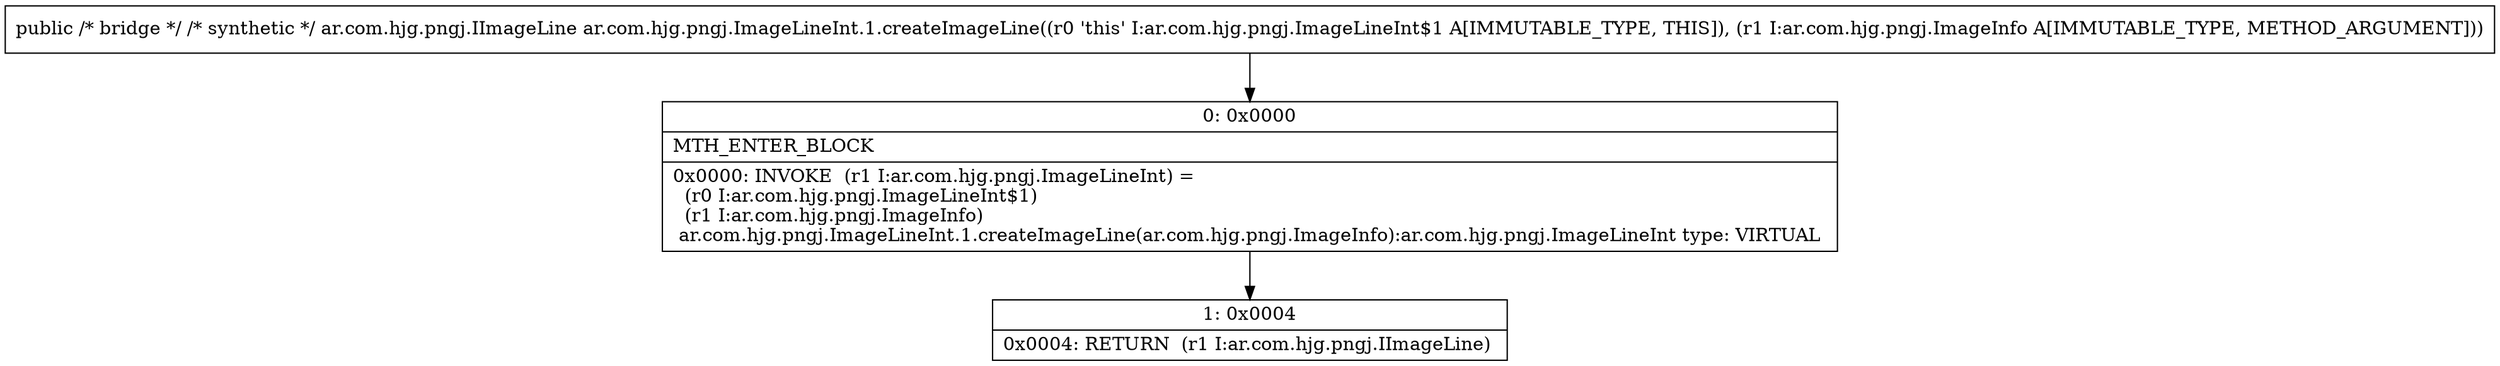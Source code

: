 digraph "CFG forar.com.hjg.pngj.ImageLineInt.1.createImageLine(Lar\/com\/hjg\/pngj\/ImageInfo;)Lar\/com\/hjg\/pngj\/IImageLine;" {
Node_0 [shape=record,label="{0\:\ 0x0000|MTH_ENTER_BLOCK\l|0x0000: INVOKE  (r1 I:ar.com.hjg.pngj.ImageLineInt) = \l  (r0 I:ar.com.hjg.pngj.ImageLineInt$1)\l  (r1 I:ar.com.hjg.pngj.ImageInfo)\l ar.com.hjg.pngj.ImageLineInt.1.createImageLine(ar.com.hjg.pngj.ImageInfo):ar.com.hjg.pngj.ImageLineInt type: VIRTUAL \l}"];
Node_1 [shape=record,label="{1\:\ 0x0004|0x0004: RETURN  (r1 I:ar.com.hjg.pngj.IImageLine) \l}"];
MethodNode[shape=record,label="{public \/* bridge *\/ \/* synthetic *\/ ar.com.hjg.pngj.IImageLine ar.com.hjg.pngj.ImageLineInt.1.createImageLine((r0 'this' I:ar.com.hjg.pngj.ImageLineInt$1 A[IMMUTABLE_TYPE, THIS]), (r1 I:ar.com.hjg.pngj.ImageInfo A[IMMUTABLE_TYPE, METHOD_ARGUMENT])) }"];
MethodNode -> Node_0;
Node_0 -> Node_1;
}

